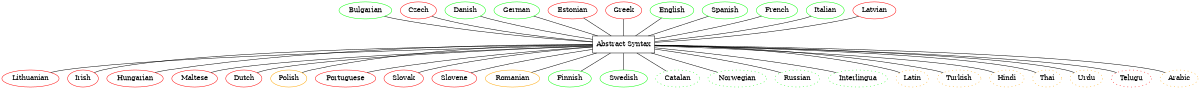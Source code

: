 graph{

size = "8,8" ;

overlap = scale ;

"Abs" [label = "Abstract Syntax", style = "solid", shape = "rectangle"] ;

"1"   [label = "Bulgarian", style = "solid", shape = "ellipse", color = "green"] ;
"1" -- "Abs" [style = "solid"];

"2"   [label = "Czech", style = "solid", shape = "ellipse", color = "red"] ;
"2" -- "Abs" [style = "solid"];

"3"   [label = "Danish", style = "solid", shape = "ellipse", color = "green"] ;
"3" -- "Abs" [style = "solid"];

"4"   [label = "German", style = "solid", shape = "ellipse", color = "green"] ;
"4" -- "Abs" [style = "solid"];

"5"   [label = "Estonian", style = "solid", shape = "ellipse", color = "red"] ;
"5" -- "Abs" [style = "solid"];

"6"   [label = "Greek", style = "solid", shape = "ellipse", color = "red"] ;
"6" -- "Abs" [style = "solid"];

"7"   [label = "English", style = "solid", shape = "ellipse", color = "green"] ;
"7" -- "Abs" [style = "solid"];

"8"   [label = "Spanish", style = "solid", shape = "ellipse", color = "green"] ;
"8" -- "Abs" [style = "solid"];

"9"   [label = "French", style = "solid", shape = "ellipse", color = "green"] ;
"9" -- "Abs" [style = "solid"];

"10"   [label = "Italian", style = "solid", shape = "ellipse", color = "green"] ;
"10" -- "Abs" [style = "solid"];

"11"   [label = "Latvian", style = "solid", shape = "ellipse", color = "red"] ;
"11" -- "Abs" [style = "solid"];

"12"   [label = "Lithuanian", style = "solid", shape = "ellipse", color = "red"] ;
"Abs" -- "12" [style = "solid"];

"13"   [label = "Irish", style = "solid", shape = "ellipse", color = "red"] ;
"Abs" -- "13" [style = "solid"];

"14"   [label = "Hungarian", style = "solid", shape = "ellipse", color = "red"] ;
"Abs" -- "14" [style = "solid"];

"15"   [label = "Maltese", style = "solid", shape = "ellipse", color = "red"] ;
"Abs" -- "15" [style = "solid"];

"16"   [label = "Dutch", style = "solid", shape = "ellipse", color = "red"] ;
"Abs" -- "16" [style = "solid"];

"17"   [label = "Polish", style = "solid", shape = "ellipse", color = "orange"] ;
"Abs" -- "17" [style = "solid"];

"18"   [label = "Portuguese", style = "solid", shape = "ellipse", color = "red"] ;
"Abs" -- "18" [style = "solid"];

"19"   [label = "Slovak", style = "solid", shape = "ellipse", color = "red"] ;
"Abs" -- "19" [style = "solid"];

"20"   [label = "Slovene", style = "solid", shape = "ellipse", color = "red"] ;
"Abs" -- "20" [style = "solid"];

"21"   [label = "Romanian", style = "solid", shape = "ellipse", color = "orange"] ;
"Abs" -- "21" [style = "solid"];

"22"   [label = "Finnish", style = "solid", shape = "ellipse", color = "green"] ;
"Abs" -- "22" [style = "solid"];

"23"   [label = "Swedish", style = "solid", shape = "ellipse", color = "green"] ;
"Abs" -- "23" [style = "solid"];

"24"   [label = "Catalan", style = "dotted", shape = "ellipse", color = "green"] ;
"Abs" -- "24" [style = "solid"];

"25"   [label = "Norwegian", style = "dotted", shape = "ellipse", color = "green"] ;
"Abs" -- "25" [style = "solid"];

"26"   [label = "Russian", style = "dotted", shape = "ellipse", color = "green"] ;
"Abs" -- "26" [style = "solid"];

"27"   [label = "Interlingua", style = "dotted", shape = "ellipse", color = "green"] ;
"Abs" -- "27" [style = "solid"];

"28"   [label = "Latin", style = "dotted", shape = "ellipse", color = "orange"] ;
"Abs" -- "28" [style = "solid"];
"29"   [label = "Turkish", style = "dotted", shape = "ellipse", color = "orange"] ;
"Abs" -- "29" [style = "solid"];
"30"   [label = "Hindi", style = "dotted", shape = "ellipse", color = "orange"] ;
"Abs" -- "30" [style = "solid"];
"31"   [label = "Thai", style = "dotted", shape = "ellipse", color = "orange"] ;
"Abs" -- "31" [style = "solid"];
"32"   [label = "Urdu", style = "dotted", shape = "ellipse", color = "orange"] ;
"Abs" -- "32" [style = "solid"];
"33"   [label = "Telugu", style = "dotted", shape = "ellipse", color = "red"] ;
"Abs" -- "33" [style = "solid"];
"34"   [label = "Arabic", style = "dotted", shape = "ellipse", color = "orange"] ;
"Abs" -- "34" [style = "solid"];


}
